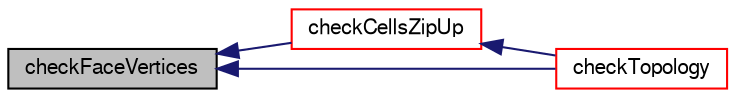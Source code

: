 digraph "checkFaceVertices"
{
  bgcolor="transparent";
  edge [fontname="FreeSans",fontsize="10",labelfontname="FreeSans",labelfontsize="10"];
  node [fontname="FreeSans",fontsize="10",shape=record];
  rankdir="LR";
  Node46276 [label="checkFaceVertices",height=0.2,width=0.4,color="black", fillcolor="grey75", style="filled", fontcolor="black"];
  Node46276 -> Node46277 [dir="back",color="midnightblue",fontsize="10",style="solid",fontname="FreeSans"];
  Node46277 [label="checkCellsZipUp",height=0.2,width=0.4,color="red",URL="$a27530.html#a5274a2b0eae10aee5bc970805233cf77",tooltip="Check cell zip-up. "];
  Node46277 -> Node46278 [dir="back",color="midnightblue",fontsize="10",style="solid",fontname="FreeSans"];
  Node46278 [label="checkTopology",height=0.2,width=0.4,color="red",URL="$a27530.html#a51df3b09a3307ac82007a70b626d1b6d",tooltip="Check mesh topology for correctness. "];
  Node46276 -> Node46278 [dir="back",color="midnightblue",fontsize="10",style="solid",fontname="FreeSans"];
}
